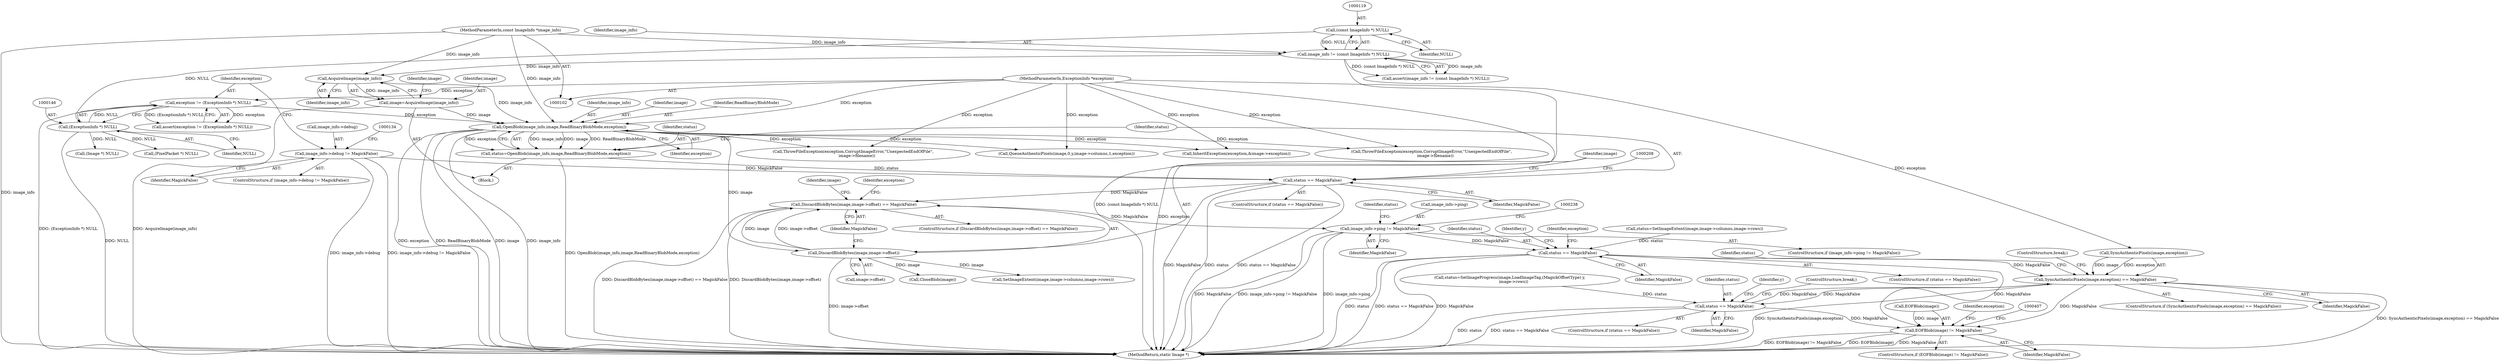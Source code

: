 digraph "0_ImageMagick_f6e9d0d9955e85bdd7540b251cd50d598dacc5e6_68@pointer" {
"1000231" [label="(Call,image_info->ping != MagickFalse)"];
"1000211" [label="(Call,DiscardBlobBytes(image,image->offset) == MagickFalse)"];
"1000212" [label="(Call,DiscardBlobBytes(image,image->offset))"];
"1000197" [label="(Call,OpenBlob(image_info,image,ReadBinaryBlobMode,exception))"];
"1000156" [label="(Call,AcquireImage(image_info))"];
"1000116" [label="(Call,image_info != (const ImageInfo *) NULL)"];
"1000103" [label="(MethodParameterIn,const ImageInfo *image_info)"];
"1000118" [label="(Call,(const ImageInfo *) NULL)"];
"1000154" [label="(Call,image=AcquireImage(image_info))"];
"1000143" [label="(Call,exception != (ExceptionInfo *) NULL)"];
"1000104" [label="(MethodParameterIn,ExceptionInfo *exception)"];
"1000145" [label="(Call,(ExceptionInfo *) NULL)"];
"1000203" [label="(Call,status == MagickFalse)"];
"1000195" [label="(Call,status=OpenBlob(image_info,image,ReadBinaryBlobMode,exception))"];
"1000128" [label="(Call,image_info->debug != MagickFalse)"];
"1000255" [label="(Call,status == MagickFalse)"];
"1000369" [label="(Call,SyncAuthenticPixels(image,exception) == MagickFalse)"];
"1000387" [label="(Call,status == MagickFalse)"];
"1000395" [label="(Call,EOFBlob(image) != MagickFalse)"];
"1000219" [label="(Identifier,exception)"];
"1000156" [label="(Call,AcquireImage(image_info))"];
"1000245" [label="(Identifier,status)"];
"1000116" [label="(Call,image_info != (const ImageInfo *) NULL)"];
"1000257" [label="(Identifier,MagickFalse)"];
"1000213" [label="(Identifier,image)"];
"1000280" [label="(Identifier,y)"];
"1000199" [label="(Identifier,image)"];
"1000232" [label="(Call,image_info->ping)"];
"1000394" [label="(ControlStructure,if (EOFBlob(image) != MagickFalse))"];
"1000143" [label="(Call,exception != (ExceptionInfo *) NULL)"];
"1000154" [label="(Call,image=AcquireImage(image_info))"];
"1000254" [label="(ControlStructure,if (status == MagickFalse))"];
"1000196" [label="(Identifier,status)"];
"1000390" [label="(ControlStructure,break;)"];
"1000396" [label="(Call,EOFBlob(image))"];
"1000239" [label="(Call,CloseBlob(image))"];
"1000230" [label="(ControlStructure,if (image_info->ping != MagickFalse))"];
"1000398" [label="(Identifier,MagickFalse)"];
"1000270" [label="(Identifier,y)"];
"1000369" [label="(Call,SyncAuthenticPixels(image,exception) == MagickFalse)"];
"1000147" [label="(Identifier,NULL)"];
"1000212" [label="(Call,DiscardBlobBytes(image,image->offset))"];
"1000118" [label="(Call,(const ImageInfo *) NULL)"];
"1000374" [label="(ControlStructure,break;)"];
"1000104" [label="(MethodParameterIn,ExceptionInfo *exception)"];
"1000373" [label="(Identifier,MagickFalse)"];
"1000142" [label="(Call,assert(exception != (ExceptionInfo *) NULL))"];
"1000127" [label="(ControlStructure,if (image_info->debug != MagickFalse))"];
"1000132" [label="(Identifier,MagickFalse)"];
"1000376" [label="(Identifier,status)"];
"1000211" [label="(Call,DiscardBlobBytes(image,image->offset) == MagickFalse)"];
"1000203" [label="(Call,status == MagickFalse)"];
"1000205" [label="(Identifier,MagickFalse)"];
"1000260" [label="(Identifier,exception)"];
"1000399" [label="(Call,ThrowFileException(exception,CorruptImageError,\"UnexpectedEndOfFile\",\n      image->filename))"];
"1000284" [label="(Call,QueueAuthenticPixels(image,0,y,image->columns,1,exception))"];
"1000375" [label="(Call,status=SetImageProgress(image,LoadImageTag,(MagickOffsetType) y,\n      image->rows))"];
"1000259" [label="(Call,InheritException(exception,&image->exception))"];
"1000207" [label="(Call,(Image *) NULL)"];
"1000235" [label="(Identifier,MagickFalse)"];
"1000244" [label="(Call,status=SetImageExtent(image,image->columns,image->rows))"];
"1000231" [label="(Call,image_info->ping != MagickFalse)"];
"1000387" [label="(Call,status == MagickFalse)"];
"1000117" [label="(Identifier,image_info)"];
"1000217" [label="(Identifier,MagickFalse)"];
"1000157" [label="(Identifier,image_info)"];
"1000103" [label="(MethodParameterIn,const ImageInfo *image_info)"];
"1000128" [label="(Call,image_info->debug != MagickFalse)"];
"1000129" [label="(Call,image_info->debug)"];
"1000370" [label="(Call,SyncAuthenticPixels(image,exception))"];
"1000115" [label="(Call,assert(image_info != (const ImageInfo *) NULL))"];
"1000413" [label="(MethodReturn,static Image *)"];
"1000201" [label="(Identifier,exception)"];
"1000395" [label="(Call,EOFBlob(image) != MagickFalse)"];
"1000256" [label="(Identifier,status)"];
"1000296" [label="(Call,(PixelPacket *) NULL)"];
"1000200" [label="(Identifier,ReadBinaryBlobMode)"];
"1000195" [label="(Call,status=OpenBlob(image_info,image,ReadBinaryBlobMode,exception))"];
"1000218" [label="(Call,ThrowFileException(exception,CorruptImageError,\"UnexpectedEndOfFile\",\n      image->filename))"];
"1000120" [label="(Identifier,NULL)"];
"1000144" [label="(Identifier,exception)"];
"1000388" [label="(Identifier,status)"];
"1000202" [label="(ControlStructure,if (status == MagickFalse))"];
"1000246" [label="(Call,SetImageExtent(image,image->columns,image->rows))"];
"1000198" [label="(Identifier,image_info)"];
"1000197" [label="(Call,OpenBlob(image_info,image,ReadBinaryBlobMode,exception))"];
"1000386" [label="(ControlStructure,if (status == MagickFalse))"];
"1000162" [label="(Identifier,image)"];
"1000155" [label="(Identifier,image)"];
"1000204" [label="(Identifier,status)"];
"1000214" [label="(Call,image->offset)"];
"1000210" [label="(ControlStructure,if (DiscardBlobBytes(image,image->offset) == MagickFalse))"];
"1000389" [label="(Identifier,MagickFalse)"];
"1000227" [label="(Identifier,image)"];
"1000400" [label="(Identifier,exception)"];
"1000145" [label="(Call,(ExceptionInfo *) NULL)"];
"1000105" [label="(Block,)"];
"1000368" [label="(ControlStructure,if (SyncAuthenticPixels(image,exception) == MagickFalse))"];
"1000255" [label="(Call,status == MagickFalse)"];
"1000231" -> "1000230"  [label="AST: "];
"1000231" -> "1000235"  [label="CFG: "];
"1000232" -> "1000231"  [label="AST: "];
"1000235" -> "1000231"  [label="AST: "];
"1000238" -> "1000231"  [label="CFG: "];
"1000245" -> "1000231"  [label="CFG: "];
"1000231" -> "1000413"  [label="DDG: MagickFalse"];
"1000231" -> "1000413"  [label="DDG: image_info->ping != MagickFalse"];
"1000231" -> "1000413"  [label="DDG: image_info->ping"];
"1000211" -> "1000231"  [label="DDG: MagickFalse"];
"1000231" -> "1000255"  [label="DDG: MagickFalse"];
"1000211" -> "1000210"  [label="AST: "];
"1000211" -> "1000217"  [label="CFG: "];
"1000212" -> "1000211"  [label="AST: "];
"1000217" -> "1000211"  [label="AST: "];
"1000219" -> "1000211"  [label="CFG: "];
"1000227" -> "1000211"  [label="CFG: "];
"1000211" -> "1000413"  [label="DDG: DiscardBlobBytes(image,image->offset)"];
"1000211" -> "1000413"  [label="DDG: DiscardBlobBytes(image,image->offset) == MagickFalse"];
"1000212" -> "1000211"  [label="DDG: image"];
"1000212" -> "1000211"  [label="DDG: image->offset"];
"1000203" -> "1000211"  [label="DDG: MagickFalse"];
"1000212" -> "1000214"  [label="CFG: "];
"1000213" -> "1000212"  [label="AST: "];
"1000214" -> "1000212"  [label="AST: "];
"1000217" -> "1000212"  [label="CFG: "];
"1000212" -> "1000413"  [label="DDG: image->offset"];
"1000197" -> "1000212"  [label="DDG: image"];
"1000212" -> "1000239"  [label="DDG: image"];
"1000212" -> "1000246"  [label="DDG: image"];
"1000197" -> "1000195"  [label="AST: "];
"1000197" -> "1000201"  [label="CFG: "];
"1000198" -> "1000197"  [label="AST: "];
"1000199" -> "1000197"  [label="AST: "];
"1000200" -> "1000197"  [label="AST: "];
"1000201" -> "1000197"  [label="AST: "];
"1000195" -> "1000197"  [label="CFG: "];
"1000197" -> "1000413"  [label="DDG: exception"];
"1000197" -> "1000413"  [label="DDG: ReadBinaryBlobMode"];
"1000197" -> "1000413"  [label="DDG: image"];
"1000197" -> "1000413"  [label="DDG: image_info"];
"1000197" -> "1000195"  [label="DDG: image_info"];
"1000197" -> "1000195"  [label="DDG: image"];
"1000197" -> "1000195"  [label="DDG: ReadBinaryBlobMode"];
"1000197" -> "1000195"  [label="DDG: exception"];
"1000156" -> "1000197"  [label="DDG: image_info"];
"1000103" -> "1000197"  [label="DDG: image_info"];
"1000154" -> "1000197"  [label="DDG: image"];
"1000143" -> "1000197"  [label="DDG: exception"];
"1000104" -> "1000197"  [label="DDG: exception"];
"1000197" -> "1000218"  [label="DDG: exception"];
"1000197" -> "1000259"  [label="DDG: exception"];
"1000197" -> "1000284"  [label="DDG: exception"];
"1000197" -> "1000399"  [label="DDG: exception"];
"1000156" -> "1000154"  [label="AST: "];
"1000156" -> "1000157"  [label="CFG: "];
"1000157" -> "1000156"  [label="AST: "];
"1000154" -> "1000156"  [label="CFG: "];
"1000156" -> "1000154"  [label="DDG: image_info"];
"1000116" -> "1000156"  [label="DDG: image_info"];
"1000103" -> "1000156"  [label="DDG: image_info"];
"1000116" -> "1000115"  [label="AST: "];
"1000116" -> "1000118"  [label="CFG: "];
"1000117" -> "1000116"  [label="AST: "];
"1000118" -> "1000116"  [label="AST: "];
"1000115" -> "1000116"  [label="CFG: "];
"1000116" -> "1000413"  [label="DDG: (const ImageInfo *) NULL"];
"1000116" -> "1000115"  [label="DDG: image_info"];
"1000116" -> "1000115"  [label="DDG: (const ImageInfo *) NULL"];
"1000103" -> "1000116"  [label="DDG: image_info"];
"1000118" -> "1000116"  [label="DDG: NULL"];
"1000103" -> "1000102"  [label="AST: "];
"1000103" -> "1000413"  [label="DDG: image_info"];
"1000118" -> "1000120"  [label="CFG: "];
"1000119" -> "1000118"  [label="AST: "];
"1000120" -> "1000118"  [label="AST: "];
"1000118" -> "1000145"  [label="DDG: NULL"];
"1000154" -> "1000105"  [label="AST: "];
"1000155" -> "1000154"  [label="AST: "];
"1000162" -> "1000154"  [label="CFG: "];
"1000154" -> "1000413"  [label="DDG: AcquireImage(image_info)"];
"1000143" -> "1000142"  [label="AST: "];
"1000143" -> "1000145"  [label="CFG: "];
"1000144" -> "1000143"  [label="AST: "];
"1000145" -> "1000143"  [label="AST: "];
"1000142" -> "1000143"  [label="CFG: "];
"1000143" -> "1000413"  [label="DDG: (ExceptionInfo *) NULL"];
"1000143" -> "1000142"  [label="DDG: exception"];
"1000143" -> "1000142"  [label="DDG: (ExceptionInfo *) NULL"];
"1000104" -> "1000143"  [label="DDG: exception"];
"1000145" -> "1000143"  [label="DDG: NULL"];
"1000104" -> "1000102"  [label="AST: "];
"1000104" -> "1000413"  [label="DDG: exception"];
"1000104" -> "1000218"  [label="DDG: exception"];
"1000104" -> "1000259"  [label="DDG: exception"];
"1000104" -> "1000284"  [label="DDG: exception"];
"1000104" -> "1000370"  [label="DDG: exception"];
"1000104" -> "1000399"  [label="DDG: exception"];
"1000145" -> "1000147"  [label="CFG: "];
"1000146" -> "1000145"  [label="AST: "];
"1000147" -> "1000145"  [label="AST: "];
"1000145" -> "1000413"  [label="DDG: NULL"];
"1000145" -> "1000207"  [label="DDG: NULL"];
"1000145" -> "1000296"  [label="DDG: NULL"];
"1000203" -> "1000202"  [label="AST: "];
"1000203" -> "1000205"  [label="CFG: "];
"1000204" -> "1000203"  [label="AST: "];
"1000205" -> "1000203"  [label="AST: "];
"1000208" -> "1000203"  [label="CFG: "];
"1000213" -> "1000203"  [label="CFG: "];
"1000203" -> "1000413"  [label="DDG: status == MagickFalse"];
"1000203" -> "1000413"  [label="DDG: MagickFalse"];
"1000203" -> "1000413"  [label="DDG: status"];
"1000195" -> "1000203"  [label="DDG: status"];
"1000128" -> "1000203"  [label="DDG: MagickFalse"];
"1000195" -> "1000105"  [label="AST: "];
"1000196" -> "1000195"  [label="AST: "];
"1000204" -> "1000195"  [label="CFG: "];
"1000195" -> "1000413"  [label="DDG: OpenBlob(image_info,image,ReadBinaryBlobMode,exception)"];
"1000128" -> "1000127"  [label="AST: "];
"1000128" -> "1000132"  [label="CFG: "];
"1000129" -> "1000128"  [label="AST: "];
"1000132" -> "1000128"  [label="AST: "];
"1000134" -> "1000128"  [label="CFG: "];
"1000144" -> "1000128"  [label="CFG: "];
"1000128" -> "1000413"  [label="DDG: image_info->debug"];
"1000128" -> "1000413"  [label="DDG: image_info->debug != MagickFalse"];
"1000255" -> "1000254"  [label="AST: "];
"1000255" -> "1000257"  [label="CFG: "];
"1000256" -> "1000255"  [label="AST: "];
"1000257" -> "1000255"  [label="AST: "];
"1000260" -> "1000255"  [label="CFG: "];
"1000270" -> "1000255"  [label="CFG: "];
"1000255" -> "1000413"  [label="DDG: status == MagickFalse"];
"1000255" -> "1000413"  [label="DDG: MagickFalse"];
"1000255" -> "1000413"  [label="DDG: status"];
"1000244" -> "1000255"  [label="DDG: status"];
"1000255" -> "1000369"  [label="DDG: MagickFalse"];
"1000255" -> "1000395"  [label="DDG: MagickFalse"];
"1000369" -> "1000368"  [label="AST: "];
"1000369" -> "1000373"  [label="CFG: "];
"1000370" -> "1000369"  [label="AST: "];
"1000373" -> "1000369"  [label="AST: "];
"1000374" -> "1000369"  [label="CFG: "];
"1000376" -> "1000369"  [label="CFG: "];
"1000369" -> "1000413"  [label="DDG: SyncAuthenticPixels(image,exception) == MagickFalse"];
"1000369" -> "1000413"  [label="DDG: SyncAuthenticPixels(image,exception)"];
"1000370" -> "1000369"  [label="DDG: image"];
"1000370" -> "1000369"  [label="DDG: exception"];
"1000387" -> "1000369"  [label="DDG: MagickFalse"];
"1000369" -> "1000387"  [label="DDG: MagickFalse"];
"1000369" -> "1000395"  [label="DDG: MagickFalse"];
"1000387" -> "1000386"  [label="AST: "];
"1000387" -> "1000389"  [label="CFG: "];
"1000388" -> "1000387"  [label="AST: "];
"1000389" -> "1000387"  [label="AST: "];
"1000390" -> "1000387"  [label="CFG: "];
"1000280" -> "1000387"  [label="CFG: "];
"1000387" -> "1000413"  [label="DDG: status"];
"1000387" -> "1000413"  [label="DDG: status == MagickFalse"];
"1000375" -> "1000387"  [label="DDG: status"];
"1000387" -> "1000395"  [label="DDG: MagickFalse"];
"1000395" -> "1000394"  [label="AST: "];
"1000395" -> "1000398"  [label="CFG: "];
"1000396" -> "1000395"  [label="AST: "];
"1000398" -> "1000395"  [label="AST: "];
"1000400" -> "1000395"  [label="CFG: "];
"1000407" -> "1000395"  [label="CFG: "];
"1000395" -> "1000413"  [label="DDG: EOFBlob(image)"];
"1000395" -> "1000413"  [label="DDG: MagickFalse"];
"1000395" -> "1000413"  [label="DDG: EOFBlob(image) != MagickFalse"];
"1000396" -> "1000395"  [label="DDG: image"];
}
